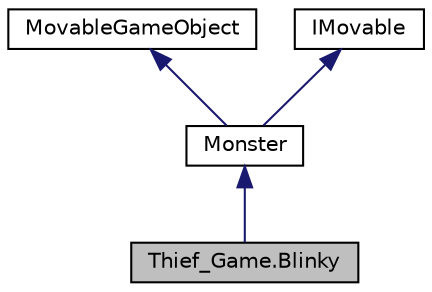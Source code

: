 digraph "Thief_Game.Blinky"
{
 // LATEX_PDF_SIZE
  edge [fontname="Helvetica",fontsize="10",labelfontname="Helvetica",labelfontsize="10"];
  node [fontname="Helvetica",fontsize="10",shape=record];
  Node1 [label="Thief_Game.Blinky",height=0.2,width=0.4,color="black", fillcolor="grey75", style="filled", fontcolor="black",tooltip=" "];
  Node2 -> Node1 [dir="back",color="midnightblue",fontsize="10",style="solid",fontname="Helvetica"];
  Node2 [label="Monster",height=0.2,width=0.4,color="black", fillcolor="white", style="filled",URL="$class_thief___game_1_1_monster.html",tooltip="Класс инициализации противника"];
  Node3 -> Node2 [dir="back",color="midnightblue",fontsize="10",style="solid",fontname="Helvetica"];
  Node3 [label="MovableGameObject",height=0.2,width=0.4,color="black", fillcolor="white", style="filled",URL="$class_thief___game_1_1_movable_game_object.html",tooltip="Base class for movable objects such as Monsters, Pacman"];
  Node4 -> Node2 [dir="back",color="midnightblue",fontsize="10",style="solid",fontname="Helvetica"];
  Node4 [label="IMovable",height=0.2,width=0.4,color="black", fillcolor="white", style="filled",URL="$interface_thief___game_1_1_i_movable.html",tooltip="Interface for character movement"];
}
